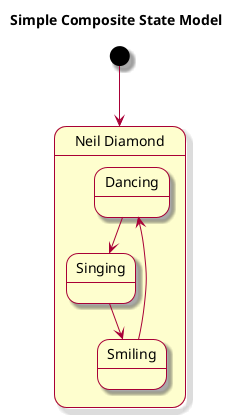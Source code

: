 @startuml Simple Composite State Model - State Diagram

skin rose

title Simple Composite State Model
[*] --> NeilDiamond
state NeilDiamond 

state "Neil Diamond" as NeilDiamond {
  state Dancing
  state Singing
  state Smiling
  Dancing --> Singing
  Singing --> Smiling
  Smiling --> Dancing
}

@enduml